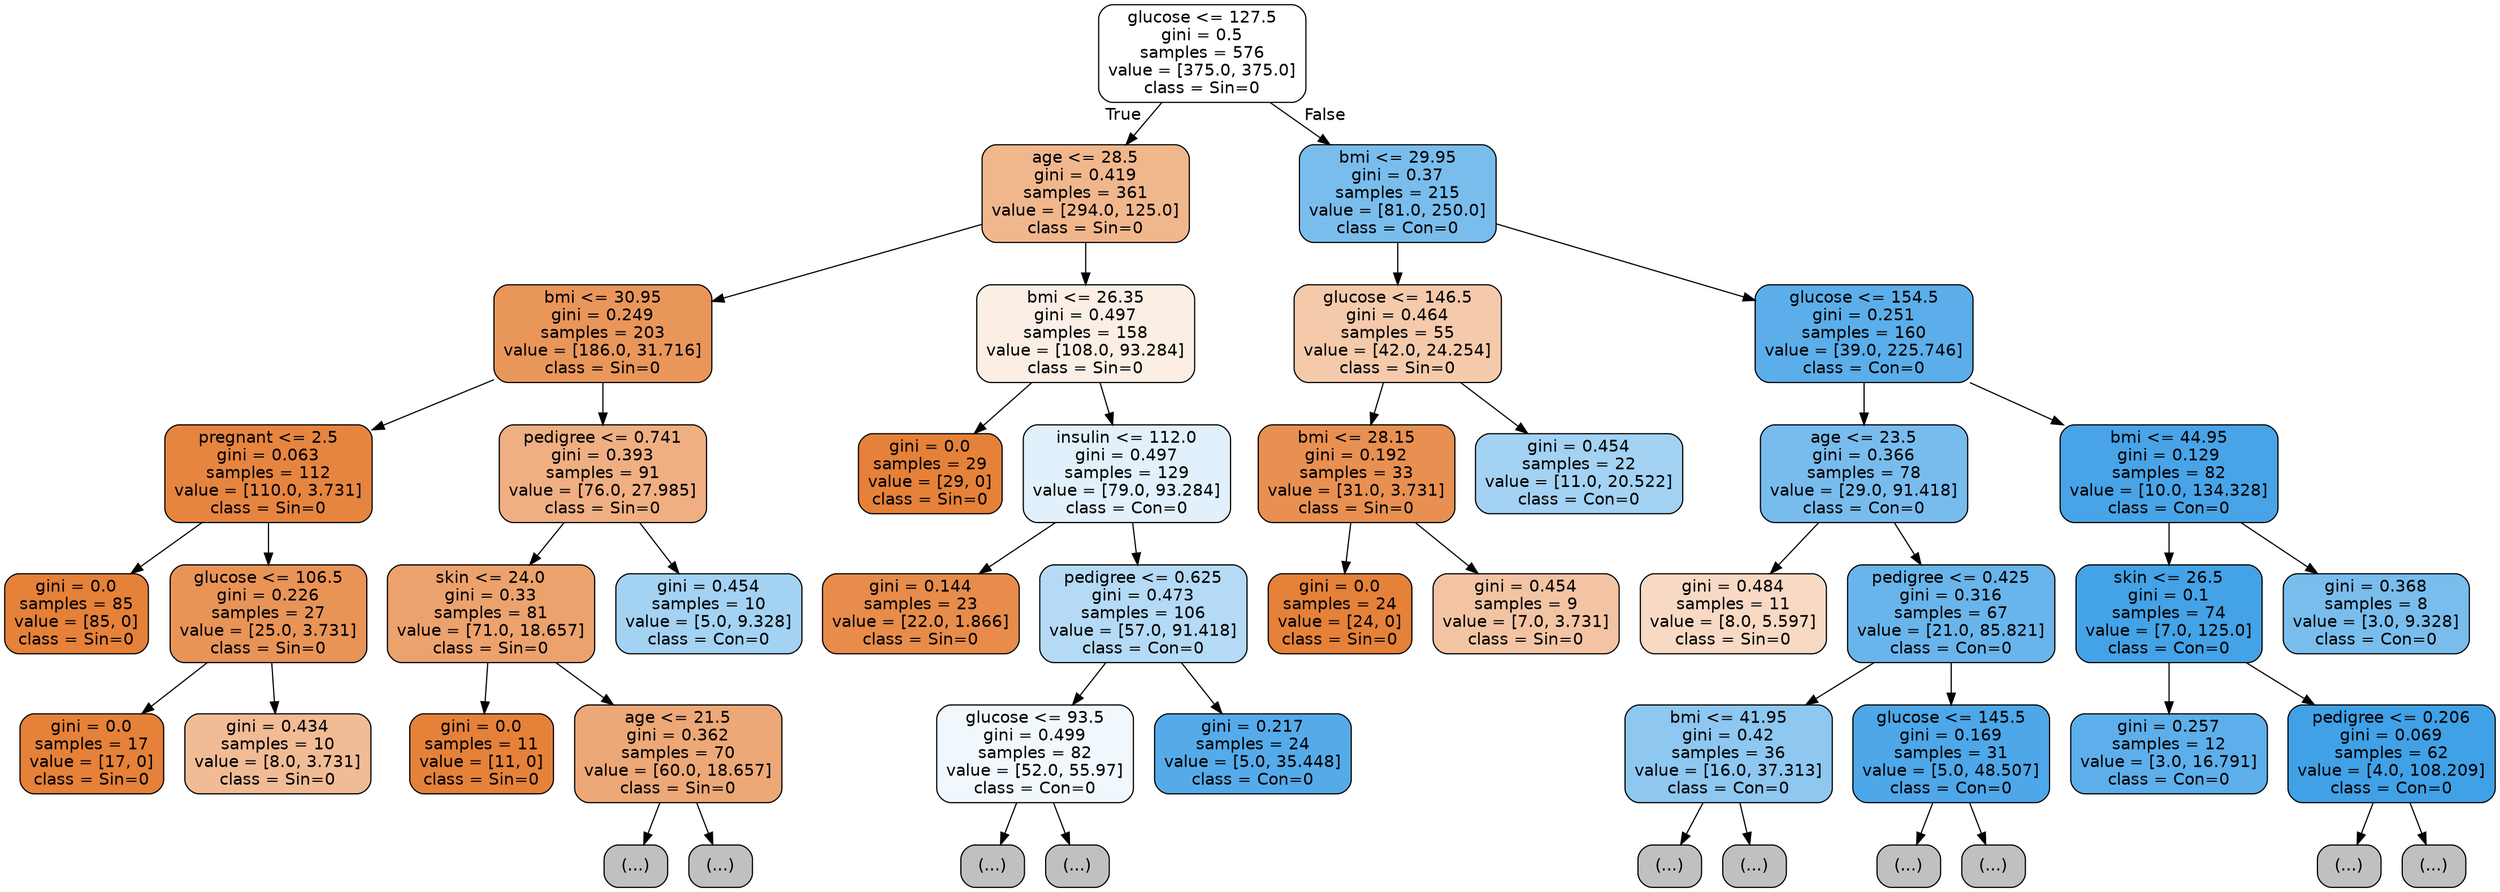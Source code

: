 digraph Tree {
node [shape=box, style="filled, rounded", color="black", fontname="helvetica"] ;
edge [fontname="helvetica"] ;
0 [label="glucose <= 127.5\ngini = 0.5\nsamples = 576\nvalue = [375.0, 375.0]\nclass = Sin=0", fillcolor="#ffffff"] ;
1 [label="age <= 28.5\ngini = 0.419\nsamples = 361\nvalue = [294.0, 125.0]\nclass = Sin=0", fillcolor="#f0b78d"] ;
0 -> 1 [labeldistance=2.5, labelangle=45, headlabel="True"] ;
2 [label="bmi <= 30.95\ngini = 0.249\nsamples = 203\nvalue = [186.0, 31.716]\nclass = Sin=0", fillcolor="#e9965b"] ;
1 -> 2 ;
3 [label="pregnant <= 2.5\ngini = 0.063\nsamples = 112\nvalue = [110.0, 3.731]\nclass = Sin=0", fillcolor="#e68540"] ;
2 -> 3 ;
4 [label="gini = 0.0\nsamples = 85\nvalue = [85, 0]\nclass = Sin=0", fillcolor="#e58139"] ;
3 -> 4 ;
5 [label="glucose <= 106.5\ngini = 0.226\nsamples = 27\nvalue = [25.0, 3.731]\nclass = Sin=0", fillcolor="#e99457"] ;
3 -> 5 ;
6 [label="gini = 0.0\nsamples = 17\nvalue = [17, 0]\nclass = Sin=0", fillcolor="#e58139"] ;
5 -> 6 ;
7 [label="gini = 0.434\nsamples = 10\nvalue = [8.0, 3.731]\nclass = Sin=0", fillcolor="#f1bc95"] ;
5 -> 7 ;
8 [label="pedigree <= 0.741\ngini = 0.393\nsamples = 91\nvalue = [76.0, 27.985]\nclass = Sin=0", fillcolor="#efaf82"] ;
2 -> 8 ;
9 [label="skin <= 24.0\ngini = 0.33\nsamples = 81\nvalue = [71.0, 18.657]\nclass = Sin=0", fillcolor="#eca26d"] ;
8 -> 9 ;
10 [label="gini = 0.0\nsamples = 11\nvalue = [11, 0]\nclass = Sin=0", fillcolor="#e58139"] ;
9 -> 10 ;
11 [label="age <= 21.5\ngini = 0.362\nsamples = 70\nvalue = [60.0, 18.657]\nclass = Sin=0", fillcolor="#eda877"] ;
9 -> 11 ;
12 [label="(...)", fillcolor="#C0C0C0"] ;
11 -> 12 ;
13 [label="(...)", fillcolor="#C0C0C0"] ;
11 -> 13 ;
14 [label="gini = 0.454\nsamples = 10\nvalue = [5.0, 9.328]\nclass = Con=0", fillcolor="#a3d2f3"] ;
8 -> 14 ;
15 [label="bmi <= 26.35\ngini = 0.497\nsamples = 158\nvalue = [108.0, 93.284]\nclass = Sin=0", fillcolor="#fbeee4"] ;
1 -> 15 ;
16 [label="gini = 0.0\nsamples = 29\nvalue = [29, 0]\nclass = Sin=0", fillcolor="#e58139"] ;
15 -> 16 ;
17 [label="insulin <= 112.0\ngini = 0.497\nsamples = 129\nvalue = [79.0, 93.284]\nclass = Con=0", fillcolor="#e1f0fb"] ;
15 -> 17 ;
18 [label="gini = 0.144\nsamples = 23\nvalue = [22.0, 1.866]\nclass = Sin=0", fillcolor="#e78c4a"] ;
17 -> 18 ;
19 [label="pedigree <= 0.625\ngini = 0.473\nsamples = 106\nvalue = [57.0, 91.418]\nclass = Con=0", fillcolor="#b4daf5"] ;
17 -> 19 ;
20 [label="glucose <= 93.5\ngini = 0.499\nsamples = 82\nvalue = [52.0, 55.97]\nclass = Con=0", fillcolor="#f1f8fd"] ;
19 -> 20 ;
21 [label="(...)", fillcolor="#C0C0C0"] ;
20 -> 21 ;
22 [label="(...)", fillcolor="#C0C0C0"] ;
20 -> 22 ;
23 [label="gini = 0.217\nsamples = 24\nvalue = [5.0, 35.448]\nclass = Con=0", fillcolor="#55abe9"] ;
19 -> 23 ;
24 [label="bmi <= 29.95\ngini = 0.37\nsamples = 215\nvalue = [81.0, 250.0]\nclass = Con=0", fillcolor="#79bded"] ;
0 -> 24 [labeldistance=2.5, labelangle=-45, headlabel="False"] ;
25 [label="glucose <= 146.5\ngini = 0.464\nsamples = 55\nvalue = [42.0, 24.254]\nclass = Sin=0", fillcolor="#f4caab"] ;
24 -> 25 ;
26 [label="bmi <= 28.15\ngini = 0.192\nsamples = 33\nvalue = [31.0, 3.731]\nclass = Sin=0", fillcolor="#e89051"] ;
25 -> 26 ;
27 [label="gini = 0.0\nsamples = 24\nvalue = [24, 0]\nclass = Sin=0", fillcolor="#e58139"] ;
26 -> 27 ;
28 [label="gini = 0.454\nsamples = 9\nvalue = [7.0, 3.731]\nclass = Sin=0", fillcolor="#f3c4a3"] ;
26 -> 28 ;
29 [label="gini = 0.454\nsamples = 22\nvalue = [11.0, 20.522]\nclass = Con=0", fillcolor="#a3d2f3"] ;
25 -> 29 ;
30 [label="glucose <= 154.5\ngini = 0.251\nsamples = 160\nvalue = [39.0, 225.746]\nclass = Con=0", fillcolor="#5baee9"] ;
24 -> 30 ;
31 [label="age <= 23.5\ngini = 0.366\nsamples = 78\nvalue = [29.0, 91.418]\nclass = Con=0", fillcolor="#78bced"] ;
30 -> 31 ;
32 [label="gini = 0.484\nsamples = 11\nvalue = [8.0, 5.597]\nclass = Sin=0", fillcolor="#f7d9c4"] ;
31 -> 32 ;
33 [label="pedigree <= 0.425\ngini = 0.316\nsamples = 67\nvalue = [21.0, 85.821]\nclass = Con=0", fillcolor="#69b5eb"] ;
31 -> 33 ;
34 [label="bmi <= 41.95\ngini = 0.42\nsamples = 36\nvalue = [16.0, 37.313]\nclass = Con=0", fillcolor="#8ec7f0"] ;
33 -> 34 ;
35 [label="(...)", fillcolor="#C0C0C0"] ;
34 -> 35 ;
36 [label="(...)", fillcolor="#C0C0C0"] ;
34 -> 36 ;
37 [label="glucose <= 145.5\ngini = 0.169\nsamples = 31\nvalue = [5.0, 48.507]\nclass = Con=0", fillcolor="#4da7e8"] ;
33 -> 37 ;
38 [label="(...)", fillcolor="#C0C0C0"] ;
37 -> 38 ;
39 [label="(...)", fillcolor="#C0C0C0"] ;
37 -> 39 ;
40 [label="bmi <= 44.95\ngini = 0.129\nsamples = 82\nvalue = [10.0, 134.328]\nclass = Con=0", fillcolor="#48a4e7"] ;
30 -> 40 ;
41 [label="skin <= 26.5\ngini = 0.1\nsamples = 74\nvalue = [7.0, 125.0]\nclass = Con=0", fillcolor="#44a2e6"] ;
40 -> 41 ;
42 [label="gini = 0.257\nsamples = 12\nvalue = [3.0, 16.791]\nclass = Con=0", fillcolor="#5cafea"] ;
41 -> 42 ;
43 [label="pedigree <= 0.206\ngini = 0.069\nsamples = 62\nvalue = [4.0, 108.209]\nclass = Con=0", fillcolor="#40a1e6"] ;
41 -> 43 ;
44 [label="(...)", fillcolor="#C0C0C0"] ;
43 -> 44 ;
45 [label="(...)", fillcolor="#C0C0C0"] ;
43 -> 45 ;
46 [label="gini = 0.368\nsamples = 8\nvalue = [3.0, 9.328]\nclass = Con=0", fillcolor="#79bded"] ;
40 -> 46 ;
}